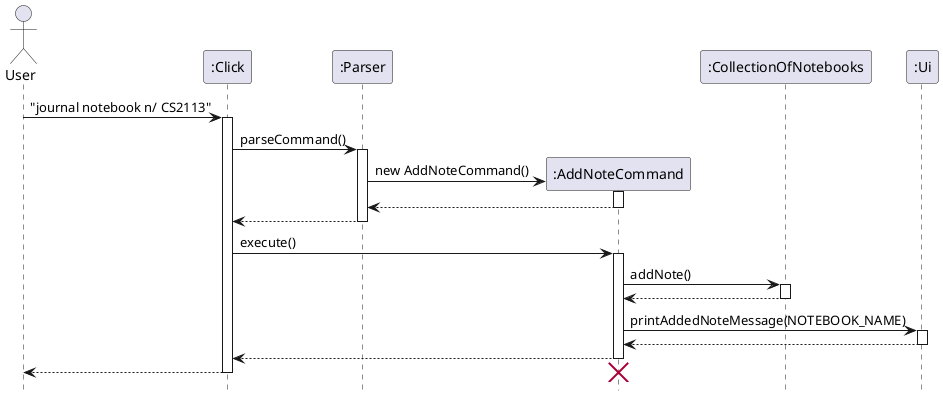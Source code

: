 @startuml
hide footbox
Actor User
User -> ":Click" : "journal notebook n/ CS2113"
participant ":Click"
activate ":Click"
":Click" -> ":Parser" : parseCommand()
participant ":Parser"
activate ":Parser"
create ":AddNoteCommand"
":Parser" -> ":AddNoteCommand" : new AddNoteCommand()
activate ":AddNoteCommand"
return
deactivate ":AddNoteCommand"
":Parser" --> ":Click"
deactivate ":Parser"
":Click" -> ":AddNoteCommand" : execute()
activate ":AddNoteCommand"
participant ":CollectionOfNotebooks"
":AddNoteCommand" -> ":CollectionOfNotebooks" : addNote()
activate ":CollectionOfNotebooks"
return
participant ":Ui"
":AddNoteCommand" -> ":Ui" : printAddedNoteMessage(NOTEBOOK_NAME)
activate ":Ui"
return
":AddNoteCommand" --> ":Click"
deactivate ":AddNoteCommand"
":Click" --> User
deactivate ":Click"
deactivate ":AddNoteCommand"
destroy ":AddNoteCommand"
@enduml